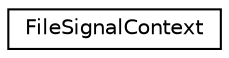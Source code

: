 digraph "Graphical Class Hierarchy"
{
  edge [fontname="Helvetica",fontsize="10",labelfontname="Helvetica",labelfontsize="10"];
  node [fontname="Helvetica",fontsize="10",shape=record];
  rankdir="LR";
  Node0 [label="FileSignalContext",height=0.2,width=0.4,color="black", fillcolor="white", style="filled",URL="$structFileSignalContext.html",tooltip="Identifies the information the signals FileSignal carry. "];
}
